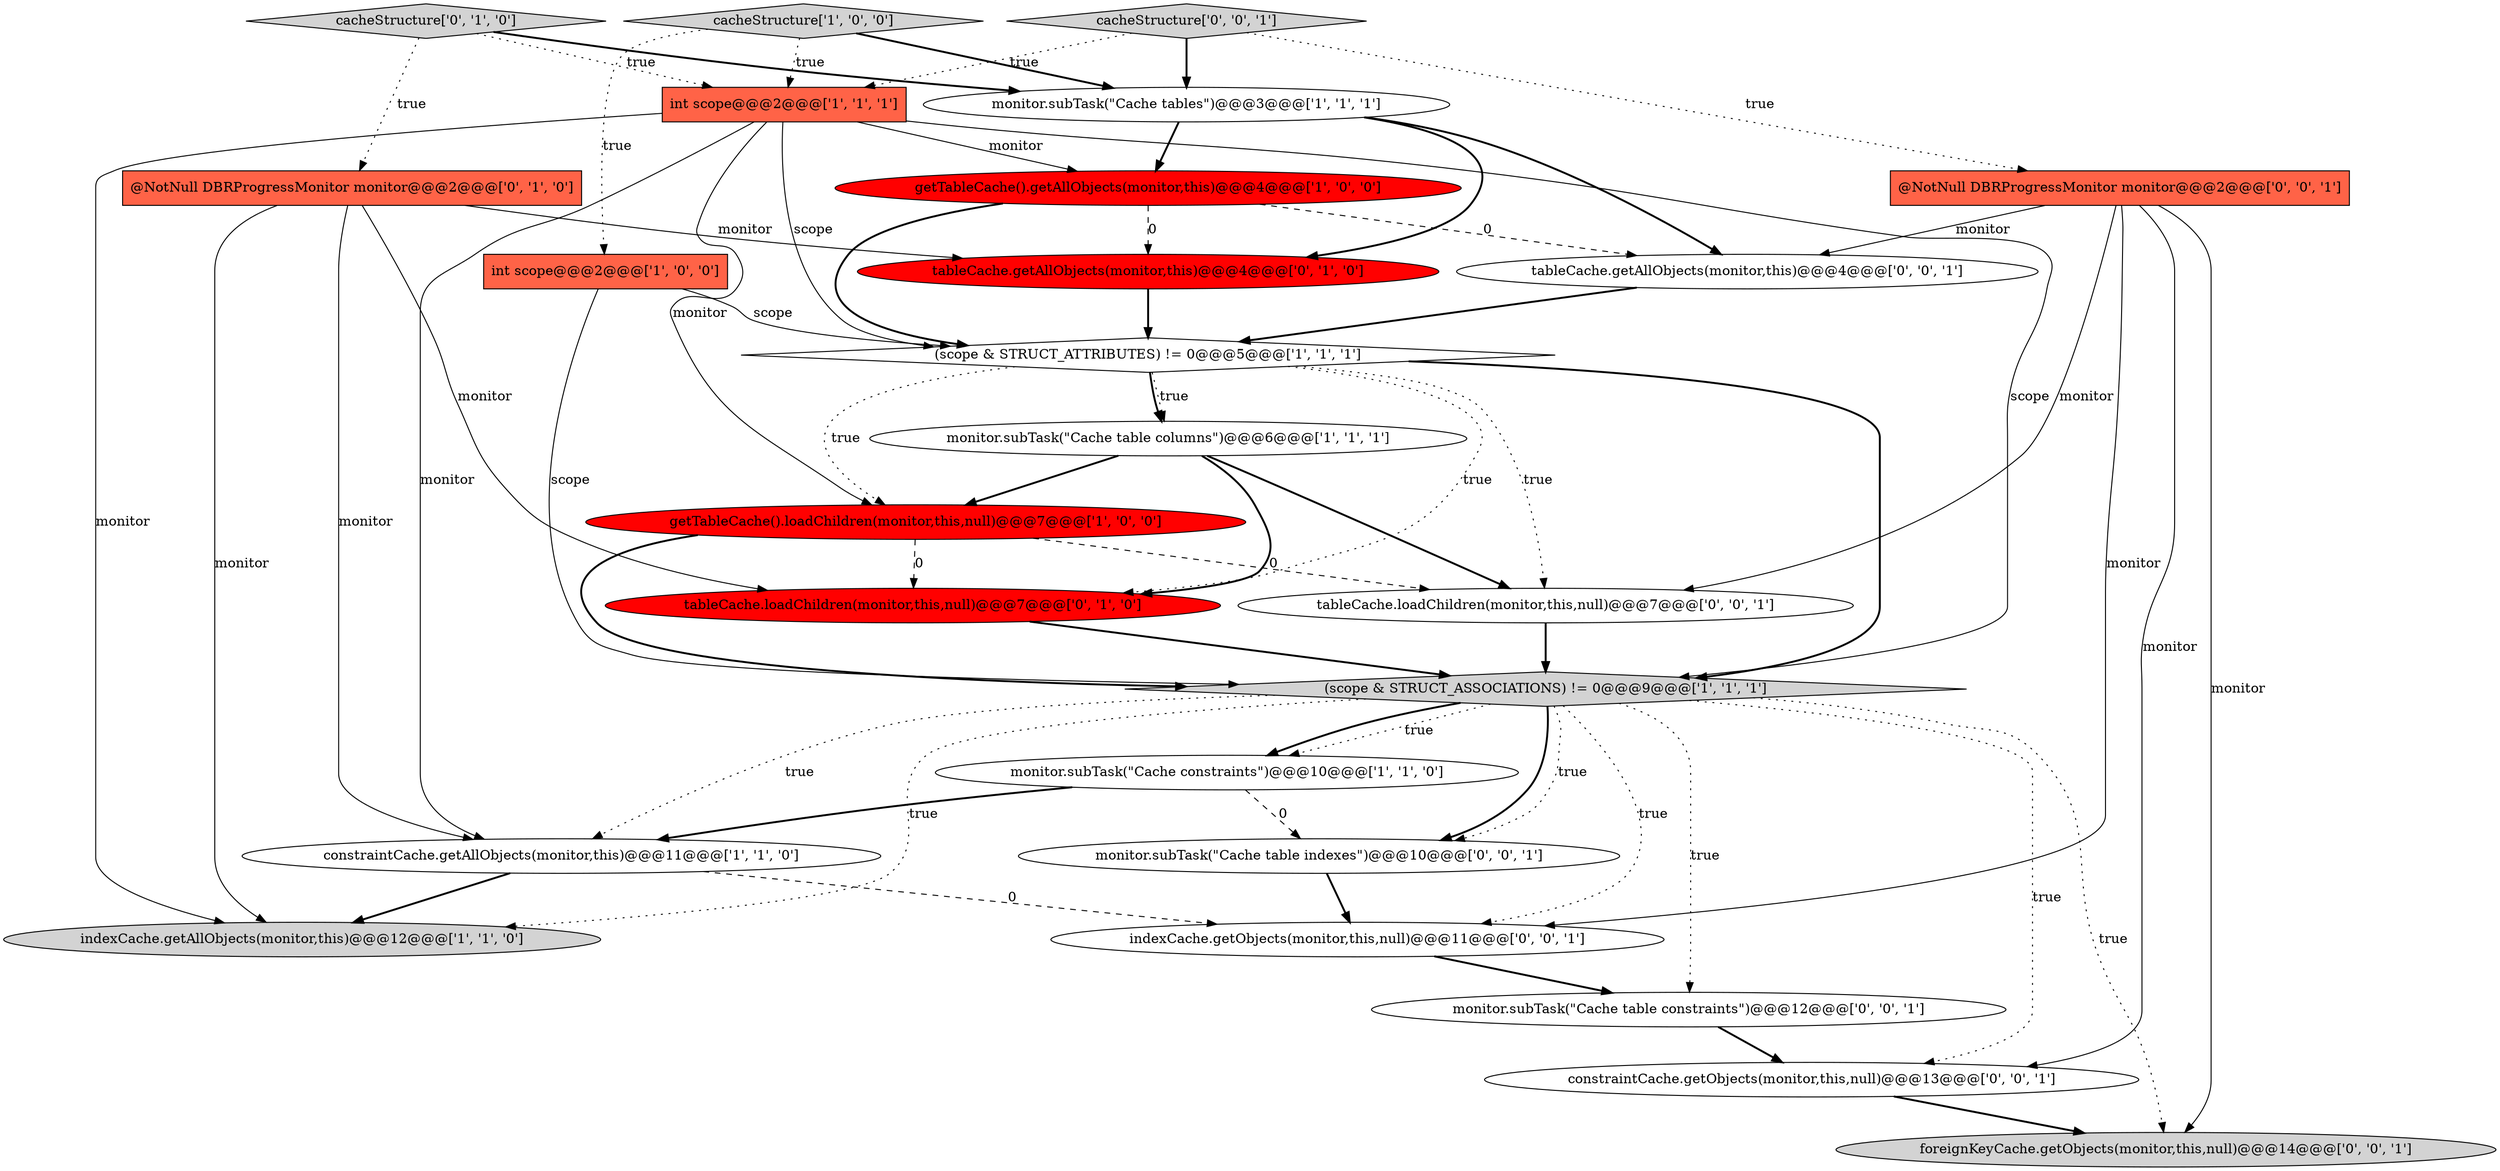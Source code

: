 digraph {
16 [style = filled, label = "monitor.subTask(\"Cache table constraints\")@@@12@@@['0', '0', '1']", fillcolor = white, shape = ellipse image = "AAA0AAABBB3BBB"];
12 [style = filled, label = "@NotNull DBRProgressMonitor monitor@@@2@@@['0', '1', '0']", fillcolor = tomato, shape = box image = "AAA0AAABBB2BBB"];
1 [style = filled, label = "(scope & STRUCT_ATTRIBUTES) != 0@@@5@@@['1', '1', '1']", fillcolor = white, shape = diamond image = "AAA0AAABBB1BBB"];
4 [style = filled, label = "cacheStructure['1', '0', '0']", fillcolor = lightgray, shape = diamond image = "AAA0AAABBB1BBB"];
7 [style = filled, label = "getTableCache().getAllObjects(monitor,this)@@@4@@@['1', '0', '0']", fillcolor = red, shape = ellipse image = "AAA1AAABBB1BBB"];
14 [style = filled, label = "cacheStructure['0', '1', '0']", fillcolor = lightgray, shape = diamond image = "AAA0AAABBB2BBB"];
0 [style = filled, label = "int scope@@@2@@@['1', '0', '0']", fillcolor = tomato, shape = box image = "AAA0AAABBB1BBB"];
10 [style = filled, label = "(scope & STRUCT_ASSOCIATIONS) != 0@@@9@@@['1', '1', '1']", fillcolor = lightgray, shape = diamond image = "AAA0AAABBB1BBB"];
23 [style = filled, label = "tableCache.loadChildren(monitor,this,null)@@@7@@@['0', '0', '1']", fillcolor = white, shape = ellipse image = "AAA0AAABBB3BBB"];
21 [style = filled, label = "constraintCache.getObjects(monitor,this,null)@@@13@@@['0', '0', '1']", fillcolor = white, shape = ellipse image = "AAA0AAABBB3BBB"];
24 [style = filled, label = "cacheStructure['0', '0', '1']", fillcolor = lightgray, shape = diamond image = "AAA0AAABBB3BBB"];
15 [style = filled, label = "tableCache.getAllObjects(monitor,this)@@@4@@@['0', '1', '0']", fillcolor = red, shape = ellipse image = "AAA1AAABBB2BBB"];
8 [style = filled, label = "monitor.subTask(\"Cache constraints\")@@@10@@@['1', '1', '0']", fillcolor = white, shape = ellipse image = "AAA0AAABBB1BBB"];
5 [style = filled, label = "indexCache.getAllObjects(monitor,this)@@@12@@@['1', '1', '0']", fillcolor = lightgray, shape = ellipse image = "AAA0AAABBB1BBB"];
11 [style = filled, label = "monitor.subTask(\"Cache table columns\")@@@6@@@['1', '1', '1']", fillcolor = white, shape = ellipse image = "AAA0AAABBB1BBB"];
17 [style = filled, label = "@NotNull DBRProgressMonitor monitor@@@2@@@['0', '0', '1']", fillcolor = tomato, shape = box image = "AAA0AAABBB3BBB"];
3 [style = filled, label = "int scope@@@2@@@['1', '1', '1']", fillcolor = tomato, shape = box image = "AAA0AAABBB1BBB"];
19 [style = filled, label = "monitor.subTask(\"Cache table indexes\")@@@10@@@['0', '0', '1']", fillcolor = white, shape = ellipse image = "AAA0AAABBB3BBB"];
22 [style = filled, label = "indexCache.getObjects(monitor,this,null)@@@11@@@['0', '0', '1']", fillcolor = white, shape = ellipse image = "AAA0AAABBB3BBB"];
18 [style = filled, label = "tableCache.getAllObjects(monitor,this)@@@4@@@['0', '0', '1']", fillcolor = white, shape = ellipse image = "AAA0AAABBB3BBB"];
2 [style = filled, label = "getTableCache().loadChildren(monitor,this,null)@@@7@@@['1', '0', '0']", fillcolor = red, shape = ellipse image = "AAA1AAABBB1BBB"];
9 [style = filled, label = "constraintCache.getAllObjects(monitor,this)@@@11@@@['1', '1', '0']", fillcolor = white, shape = ellipse image = "AAA0AAABBB1BBB"];
13 [style = filled, label = "tableCache.loadChildren(monitor,this,null)@@@7@@@['0', '1', '0']", fillcolor = red, shape = ellipse image = "AAA1AAABBB2BBB"];
6 [style = filled, label = "monitor.subTask(\"Cache tables\")@@@3@@@['1', '1', '1']", fillcolor = white, shape = ellipse image = "AAA0AAABBB1BBB"];
20 [style = filled, label = "foreignKeyCache.getObjects(monitor,this,null)@@@14@@@['0', '0', '1']", fillcolor = lightgray, shape = ellipse image = "AAA0AAABBB3BBB"];
2->23 [style = dashed, label="0"];
12->13 [style = solid, label="monitor"];
13->10 [style = bold, label=""];
8->19 [style = dashed, label="0"];
10->8 [style = dotted, label="true"];
17->22 [style = solid, label="monitor"];
7->1 [style = bold, label=""];
7->18 [style = dashed, label="0"];
14->12 [style = dotted, label="true"];
12->5 [style = solid, label="monitor"];
4->6 [style = bold, label=""];
22->16 [style = bold, label=""];
6->18 [style = bold, label=""];
10->19 [style = bold, label=""];
1->11 [style = dotted, label="true"];
4->0 [style = dotted, label="true"];
3->1 [style = solid, label="scope"];
3->2 [style = solid, label="monitor"];
24->17 [style = dotted, label="true"];
9->22 [style = dashed, label="0"];
3->10 [style = solid, label="scope"];
2->10 [style = bold, label=""];
10->9 [style = dotted, label="true"];
10->5 [style = dotted, label="true"];
17->20 [style = solid, label="monitor"];
11->2 [style = bold, label=""];
0->10 [style = solid, label="scope"];
6->15 [style = bold, label=""];
1->11 [style = bold, label=""];
17->18 [style = solid, label="monitor"];
1->13 [style = dotted, label="true"];
3->9 [style = solid, label="monitor"];
4->3 [style = dotted, label="true"];
21->20 [style = bold, label=""];
10->8 [style = bold, label=""];
12->15 [style = solid, label="monitor"];
12->9 [style = solid, label="monitor"];
18->1 [style = bold, label=""];
10->20 [style = dotted, label="true"];
10->19 [style = dotted, label="true"];
16->21 [style = bold, label=""];
0->1 [style = solid, label="scope"];
3->5 [style = solid, label="monitor"];
2->13 [style = dashed, label="0"];
11->13 [style = bold, label=""];
8->9 [style = bold, label=""];
3->7 [style = solid, label="monitor"];
23->10 [style = bold, label=""];
9->5 [style = bold, label=""];
14->3 [style = dotted, label="true"];
10->22 [style = dotted, label="true"];
7->15 [style = dashed, label="0"];
1->23 [style = dotted, label="true"];
24->3 [style = dotted, label="true"];
6->7 [style = bold, label=""];
1->2 [style = dotted, label="true"];
24->6 [style = bold, label=""];
1->10 [style = bold, label=""];
10->16 [style = dotted, label="true"];
11->23 [style = bold, label=""];
17->23 [style = solid, label="monitor"];
17->21 [style = solid, label="monitor"];
14->6 [style = bold, label=""];
19->22 [style = bold, label=""];
10->21 [style = dotted, label="true"];
15->1 [style = bold, label=""];
}
